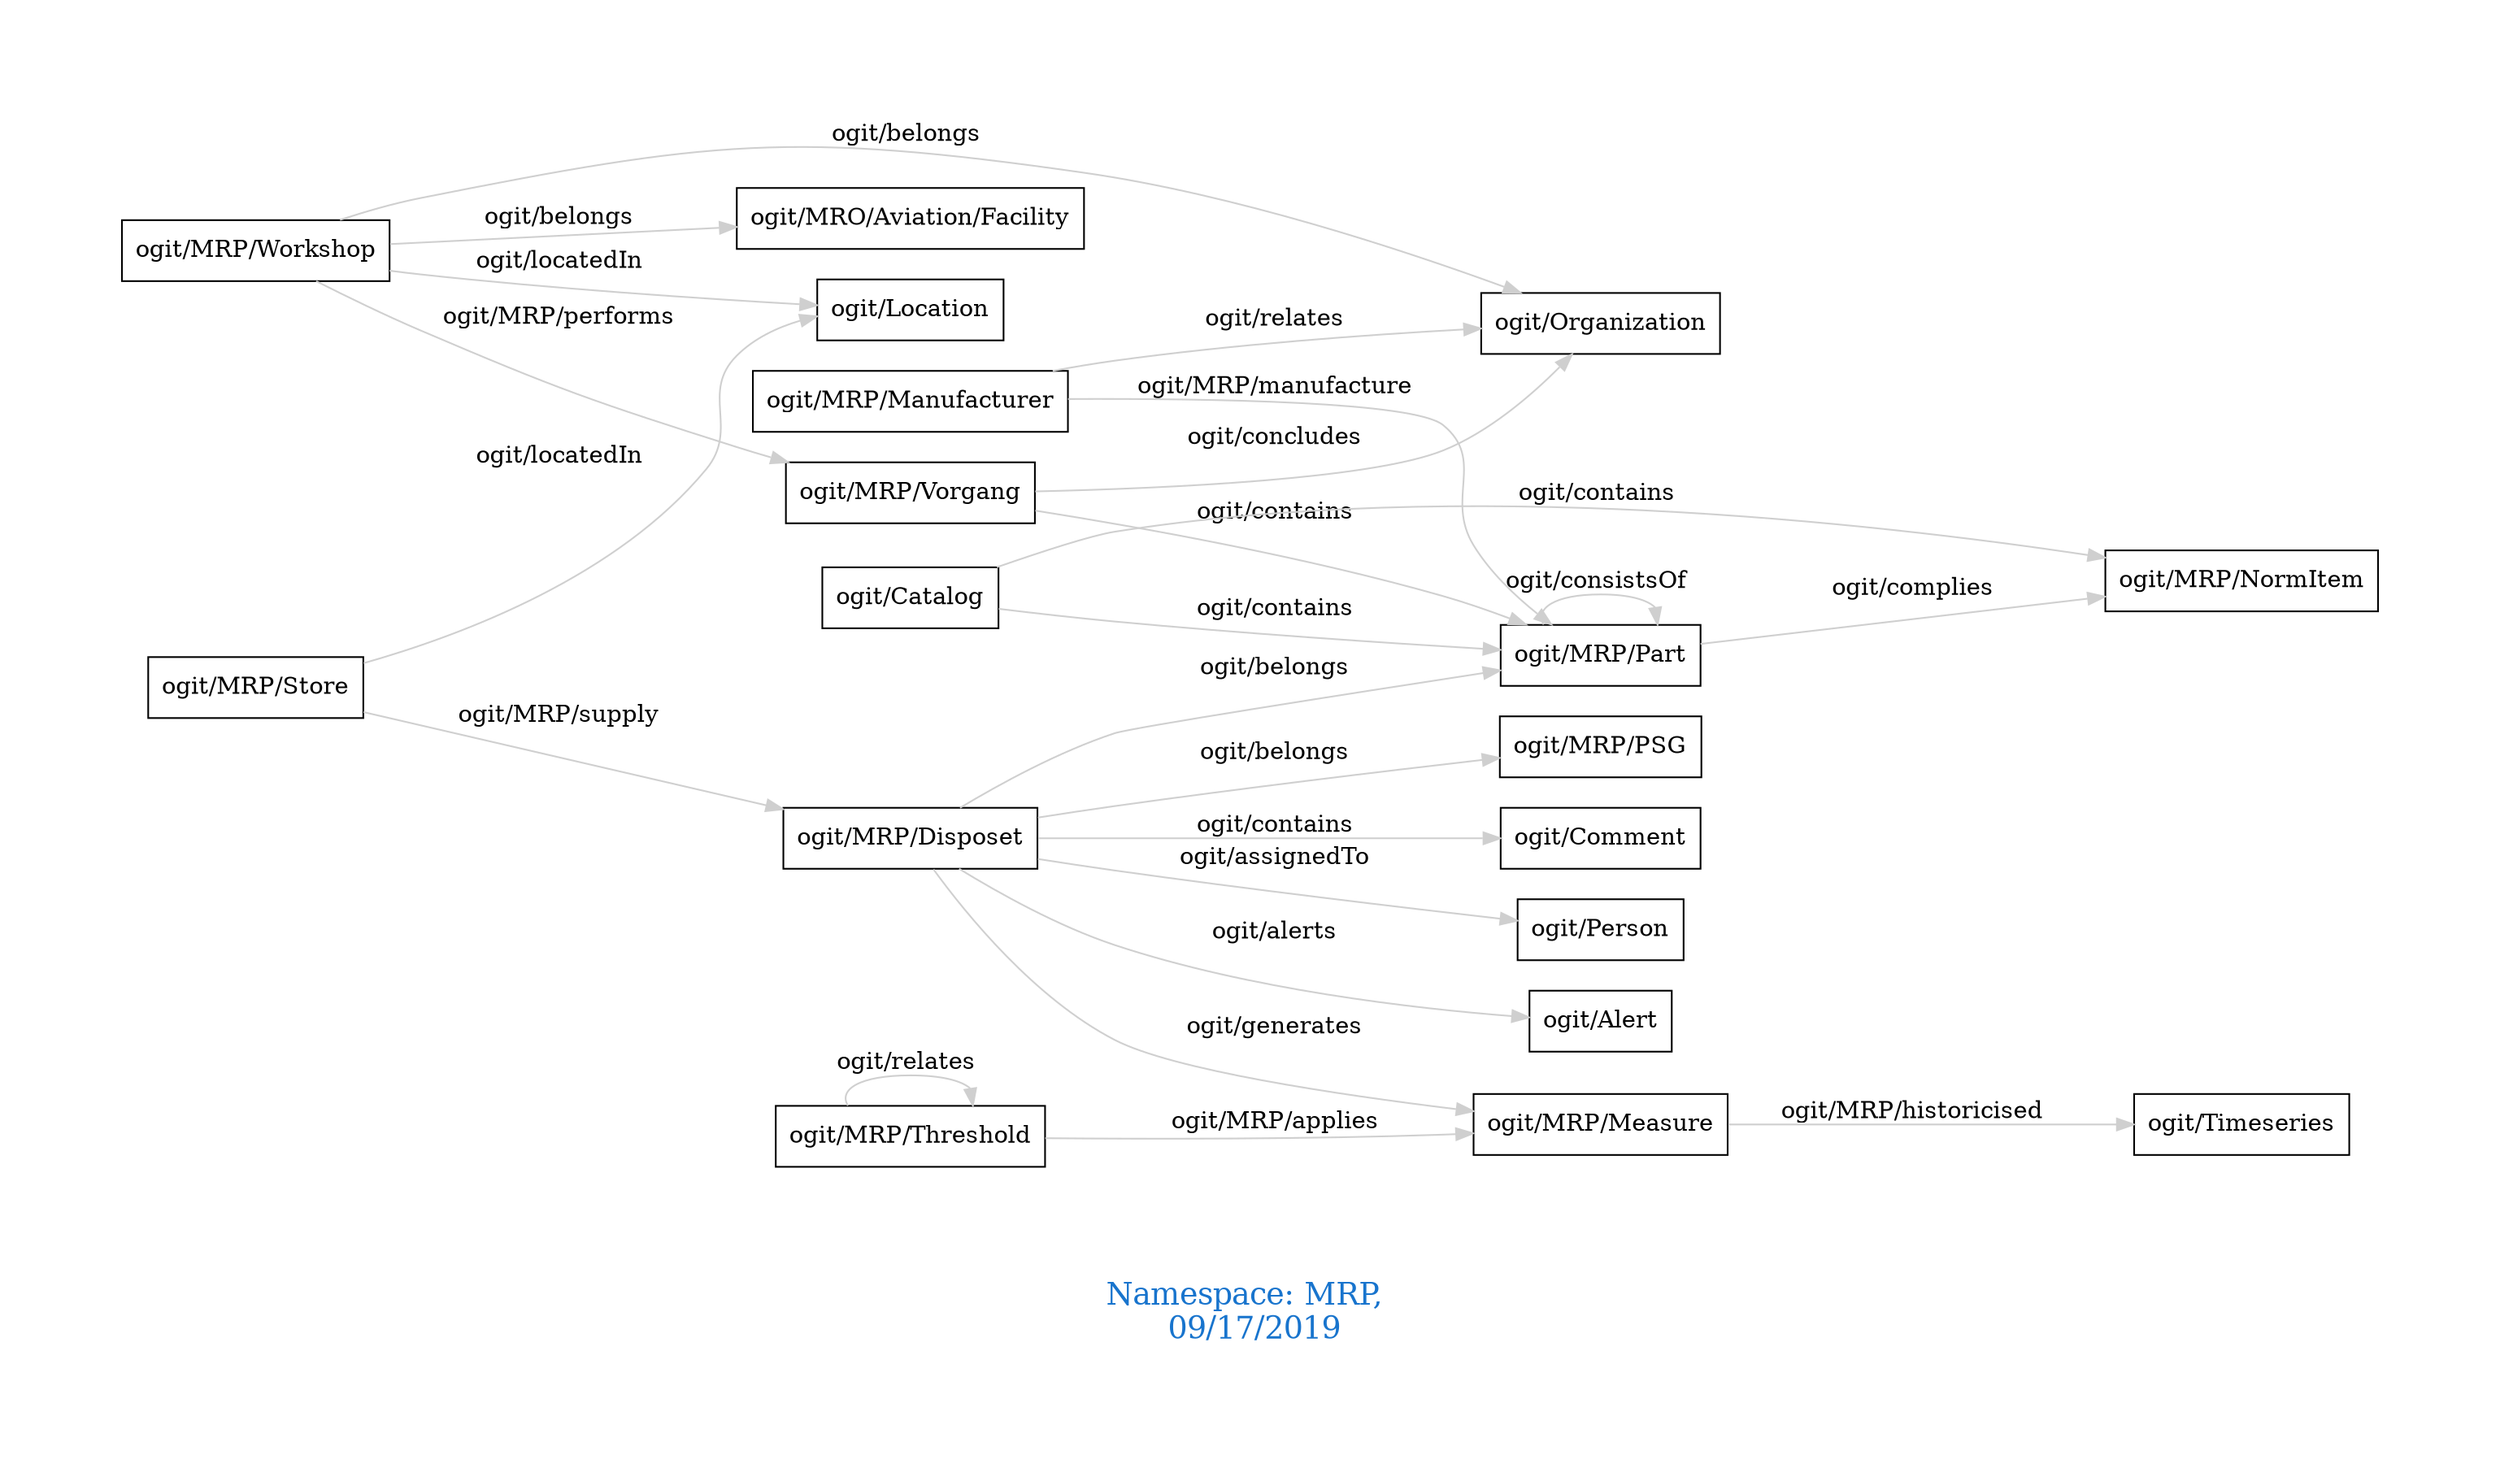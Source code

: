 digraph OGIT_ontology {
 graph [ rankdir= LR,pad=1 
fontsize = 18,
fontcolor= dodgerblue3,label = "\n\n\nNamespace: MRP, \n 09/17/2019"];
node[shape=polygon];
edge [  color="gray81"];

   "ogit/MRP/Disposet" -> "ogit/Comment" [label="   ogit/contains    "];
   "ogit/MRP/Vorgang" -> "ogit/MRP/Part" [label="   ogit/contains    "];
   "ogit/Catalog" -> "ogit/MRP/NormItem" [label="   ogit/contains    "];
   "ogit/Catalog" -> "ogit/MRP/Part" [label="   ogit/contains    "];
   "ogit/MRP/Vorgang" -> "ogit/Organization" [label="   ogit/concludes    "];
   "ogit/MRP/Disposet" -> "ogit/Person" [label="   ogit/assignedTo    "];
   "ogit/MRP/Disposet" -> "ogit/MRP/Measure" [label="   ogit/generates    "];
   "ogit/MRP/Threshold" -> "ogit/MRP/Measure" [label="   ogit/MRP/applies    "];
   "ogit/MRP/Part" -> "ogit/MRP/NormItem" [label="   ogit/complies    "];
   "ogit/MRP/Workshop" -> "ogit/MRP/Vorgang" [label="   ogit/MRP/performs    "];
   "ogit/MRP/Disposet" -> "ogit/Alert" [label="   ogit/alerts    "];
   "ogit/MRP/Store" -> "ogit/Location" [label="   ogit/locatedIn    "];
   "ogit/MRP/Workshop" -> "ogit/Location" [label="   ogit/locatedIn    "];
   "ogit/MRP/Measure" -> "ogit/Timeseries" [label="   ogit/MRP/historicised    "];
   "ogit/MRP/Manufacturer" -> "ogit/MRP/Part" [label="   ogit/MRP/manufacture    "];
   "ogit/MRP/Store" -> "ogit/MRP/Disposet" [label="   ogit/MRP/supply    "];
   "ogit/MRP/Disposet" -> "ogit/MRP/Part" [label="   ogit/belongs    "];
   "ogit/MRP/Disposet" -> "ogit/MRP/PSG" [label="   ogit/belongs    "];
   "ogit/MRP/Workshop" -> "ogit/MRO/Aviation/Facility" [label="   ogit/belongs    "];
   "ogit/MRP/Workshop" -> "ogit/Organization" [label="   ogit/belongs    "];
   "ogit/MRP/Manufacturer" -> "ogit/Organization" [label="   ogit/relates    "];
   "ogit/MRP/Threshold" -> "ogit/MRP/Threshold" [label="   ogit/relates    "];
   "ogit/MRP/Part" -> "ogit/MRP/Part" [label="   ogit/consistsOf    "];
}
